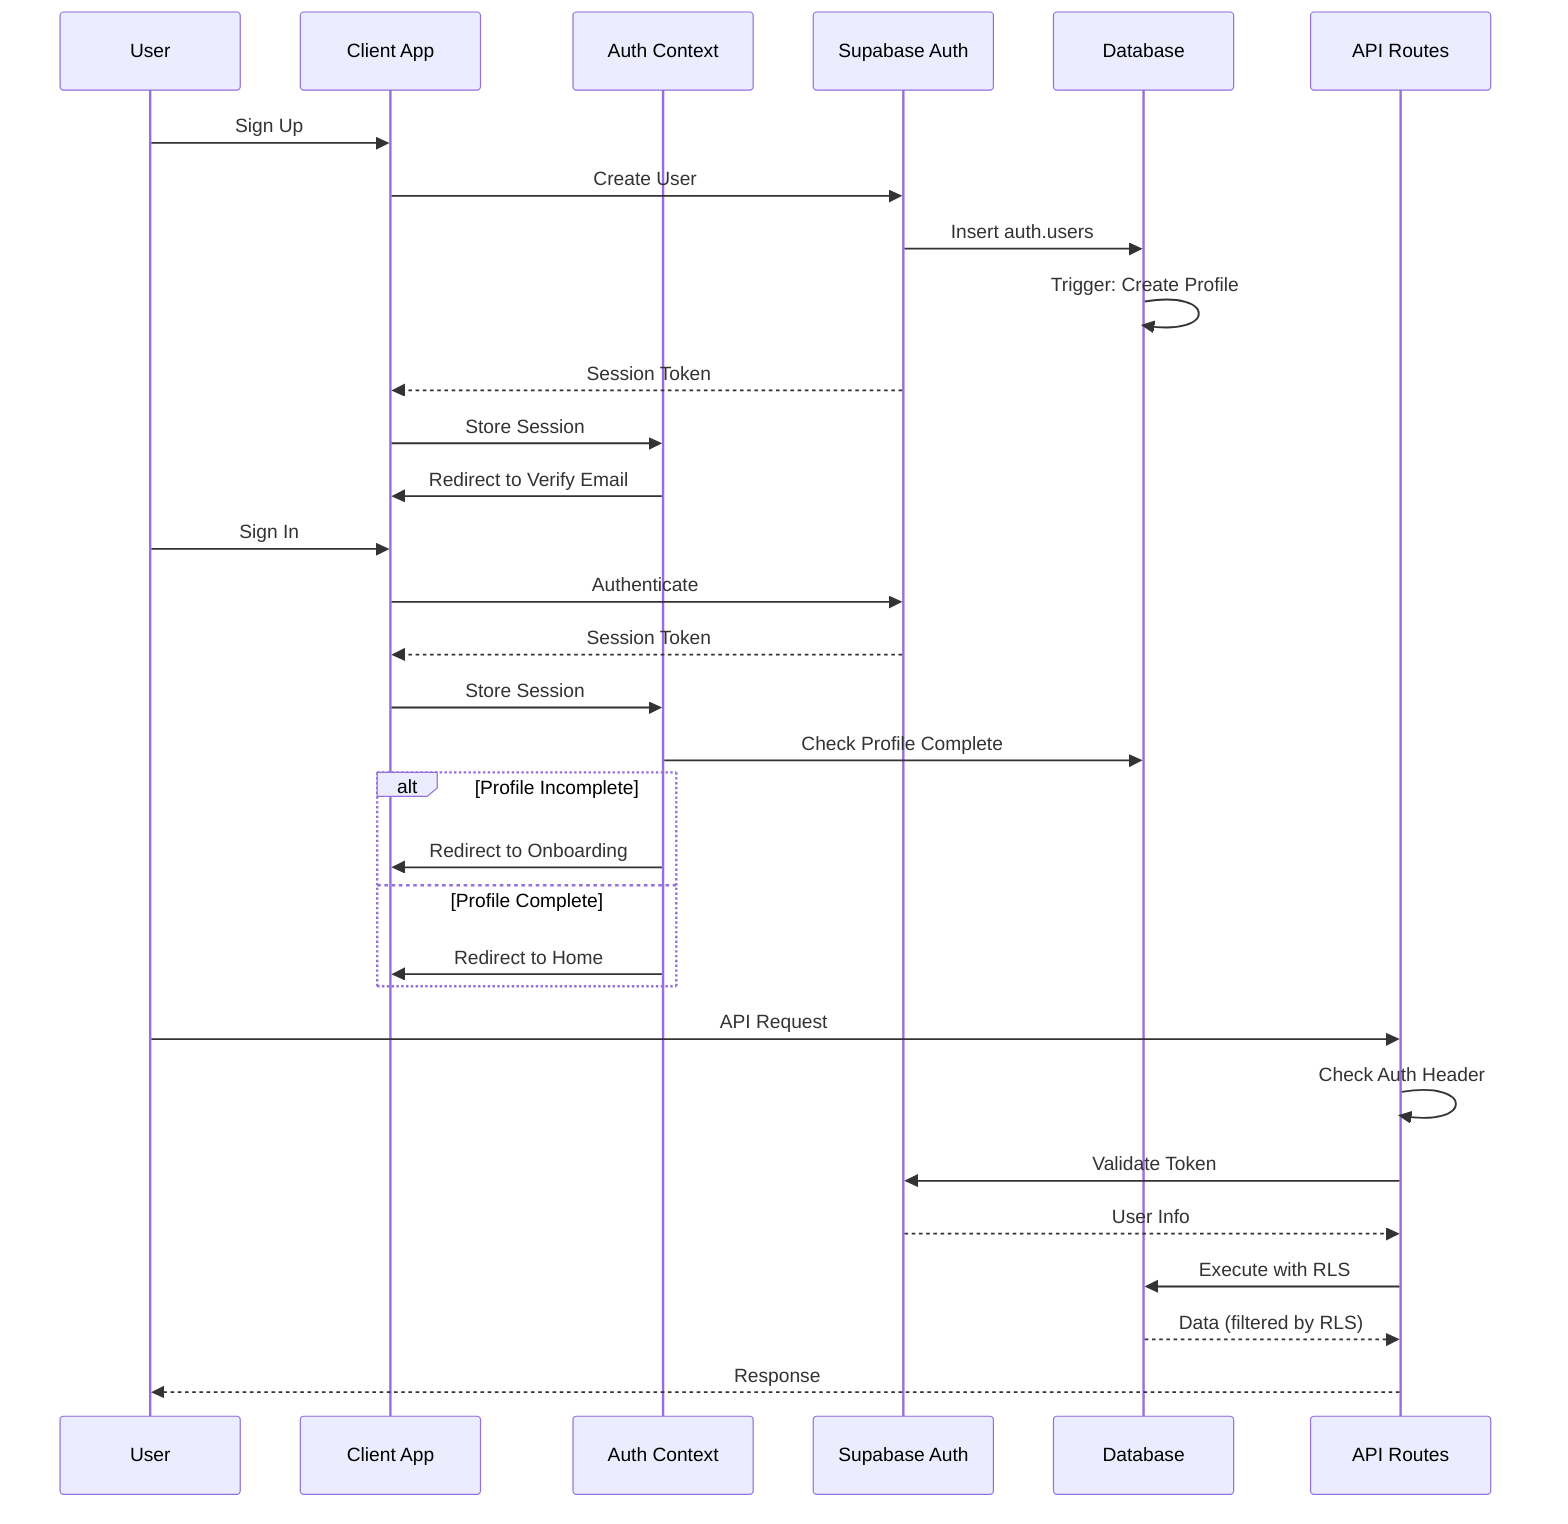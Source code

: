 sequenceDiagram
    participant U as User
    participant C as Client App
    participant AC as Auth Context
    participant S as Supabase Auth
    participant DB as Database
    participant API as API Routes
    
    U->>C: Sign Up
    C->>S: Create User
    S->>DB: Insert auth.users
    DB->>DB: Trigger: Create Profile
    S-->>C: Session Token
    C->>AC: Store Session
    AC->>C: Redirect to Verify Email
    
    U->>C: Sign In
    C->>S: Authenticate
    S-->>C: Session Token
    C->>AC: Store Session
    AC->>DB: Check Profile Complete
    alt Profile Incomplete
        AC->>C: Redirect to Onboarding
    else Profile Complete
        AC->>C: Redirect to Home
    end
    
    U->>API: API Request
    API->>API: Check Auth Header
    API->>S: Validate Token
    S-->>API: User Info
    API->>DB: Execute with RLS
    DB-->>API: Data (filtered by RLS)
    API-->>U: Response